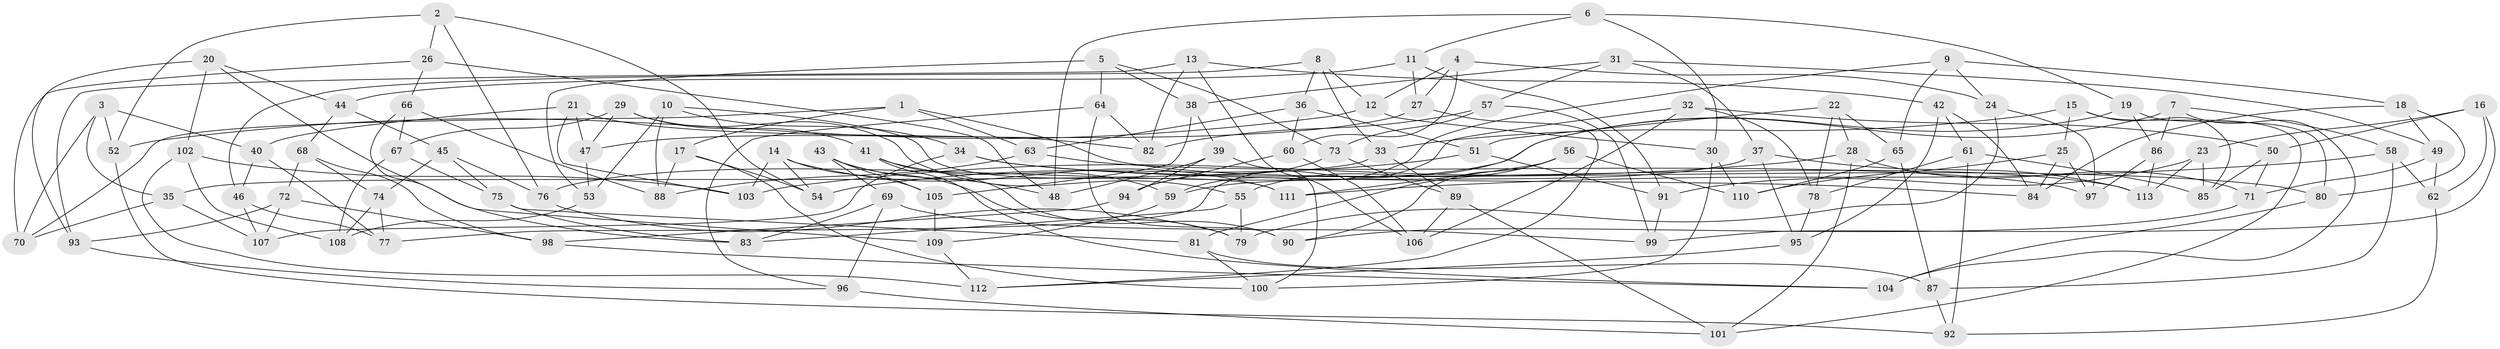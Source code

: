 // coarse degree distribution, {6: 0.5, 4: 0.4166666666666667, 3: 0.013888888888888888, 5: 0.06944444444444445}
// Generated by graph-tools (version 1.1) at 2025/24/03/03/25 07:24:24]
// undirected, 113 vertices, 226 edges
graph export_dot {
graph [start="1"]
  node [color=gray90,style=filled];
  1;
  2;
  3;
  4;
  5;
  6;
  7;
  8;
  9;
  10;
  11;
  12;
  13;
  14;
  15;
  16;
  17;
  18;
  19;
  20;
  21;
  22;
  23;
  24;
  25;
  26;
  27;
  28;
  29;
  30;
  31;
  32;
  33;
  34;
  35;
  36;
  37;
  38;
  39;
  40;
  41;
  42;
  43;
  44;
  45;
  46;
  47;
  48;
  49;
  50;
  51;
  52;
  53;
  54;
  55;
  56;
  57;
  58;
  59;
  60;
  61;
  62;
  63;
  64;
  65;
  66;
  67;
  68;
  69;
  70;
  71;
  72;
  73;
  74;
  75;
  76;
  77;
  78;
  79;
  80;
  81;
  82;
  83;
  84;
  85;
  86;
  87;
  88;
  89;
  90;
  91;
  92;
  93;
  94;
  95;
  96;
  97;
  98;
  99;
  100;
  101;
  102;
  103;
  104;
  105;
  106;
  107;
  108;
  109;
  110;
  111;
  112;
  113;
  1 -- 113;
  1 -- 70;
  1 -- 63;
  1 -- 17;
  2 -- 76;
  2 -- 54;
  2 -- 52;
  2 -- 26;
  3 -- 40;
  3 -- 52;
  3 -- 70;
  3 -- 35;
  4 -- 24;
  4 -- 27;
  4 -- 12;
  4 -- 60;
  5 -- 64;
  5 -- 38;
  5 -- 73;
  5 -- 53;
  6 -- 48;
  6 -- 11;
  6 -- 19;
  6 -- 30;
  7 -- 76;
  7 -- 86;
  7 -- 58;
  7 -- 104;
  8 -- 33;
  8 -- 12;
  8 -- 36;
  8 -- 46;
  9 -- 24;
  9 -- 59;
  9 -- 65;
  9 -- 18;
  10 -- 53;
  10 -- 111;
  10 -- 88;
  10 -- 34;
  11 -- 91;
  11 -- 27;
  11 -- 44;
  12 -- 52;
  12 -- 30;
  13 -- 106;
  13 -- 93;
  13 -- 82;
  13 -- 42;
  14 -- 111;
  14 -- 54;
  14 -- 103;
  14 -- 105;
  15 -- 101;
  15 -- 33;
  15 -- 25;
  15 -- 85;
  16 -- 23;
  16 -- 99;
  16 -- 62;
  16 -- 50;
  17 -- 100;
  17 -- 54;
  17 -- 88;
  18 -- 80;
  18 -- 49;
  18 -- 84;
  19 -- 86;
  19 -- 55;
  19 -- 80;
  20 -- 102;
  20 -- 109;
  20 -- 93;
  20 -- 44;
  21 -- 82;
  21 -- 103;
  21 -- 47;
  21 -- 40;
  22 -- 65;
  22 -- 28;
  22 -- 51;
  22 -- 78;
  23 -- 91;
  23 -- 113;
  23 -- 85;
  24 -- 97;
  24 -- 79;
  25 -- 97;
  25 -- 84;
  25 -- 110;
  26 -- 70;
  26 -- 48;
  26 -- 66;
  27 -- 112;
  27 -- 47;
  28 -- 101;
  28 -- 71;
  28 -- 103;
  29 -- 47;
  29 -- 41;
  29 -- 55;
  29 -- 67;
  30 -- 110;
  30 -- 100;
  31 -- 57;
  31 -- 37;
  31 -- 49;
  31 -- 38;
  32 -- 77;
  32 -- 78;
  32 -- 50;
  32 -- 106;
  33 -- 35;
  33 -- 89;
  34 -- 80;
  34 -- 107;
  34 -- 84;
  35 -- 70;
  35 -- 107;
  36 -- 63;
  36 -- 51;
  36 -- 60;
  37 -- 113;
  37 -- 59;
  37 -- 95;
  38 -- 105;
  38 -- 39;
  39 -- 100;
  39 -- 94;
  39 -- 48;
  40 -- 46;
  40 -- 77;
  41 -- 104;
  41 -- 90;
  41 -- 59;
  42 -- 95;
  42 -- 84;
  42 -- 61;
  43 -- 69;
  43 -- 105;
  43 -- 79;
  43 -- 48;
  44 -- 68;
  44 -- 45;
  45 -- 75;
  45 -- 74;
  45 -- 76;
  46 -- 77;
  46 -- 107;
  47 -- 53;
  49 -- 62;
  49 -- 71;
  50 -- 85;
  50 -- 71;
  51 -- 91;
  51 -- 54;
  52 -- 92;
  53 -- 108;
  55 -- 79;
  55 -- 83;
  56 -- 111;
  56 -- 90;
  56 -- 81;
  56 -- 110;
  57 -- 99;
  57 -- 82;
  57 -- 73;
  58 -- 111;
  58 -- 62;
  58 -- 87;
  59 -- 109;
  60 -- 106;
  60 -- 94;
  61 -- 85;
  61 -- 78;
  61 -- 92;
  62 -- 92;
  63 -- 88;
  63 -- 97;
  64 -- 82;
  64 -- 90;
  64 -- 96;
  65 -- 87;
  65 -- 110;
  66 -- 67;
  66 -- 83;
  66 -- 88;
  67 -- 75;
  67 -- 108;
  68 -- 98;
  68 -- 74;
  68 -- 72;
  69 -- 96;
  69 -- 83;
  69 -- 99;
  71 -- 90;
  72 -- 107;
  72 -- 98;
  72 -- 93;
  73 -- 94;
  73 -- 89;
  74 -- 108;
  74 -- 77;
  75 -- 83;
  75 -- 81;
  76 -- 79;
  78 -- 95;
  80 -- 104;
  81 -- 87;
  81 -- 100;
  86 -- 113;
  86 -- 97;
  87 -- 92;
  89 -- 101;
  89 -- 106;
  91 -- 99;
  93 -- 96;
  94 -- 98;
  95 -- 112;
  96 -- 101;
  98 -- 104;
  102 -- 108;
  102 -- 112;
  102 -- 103;
  105 -- 109;
  109 -- 112;
}

